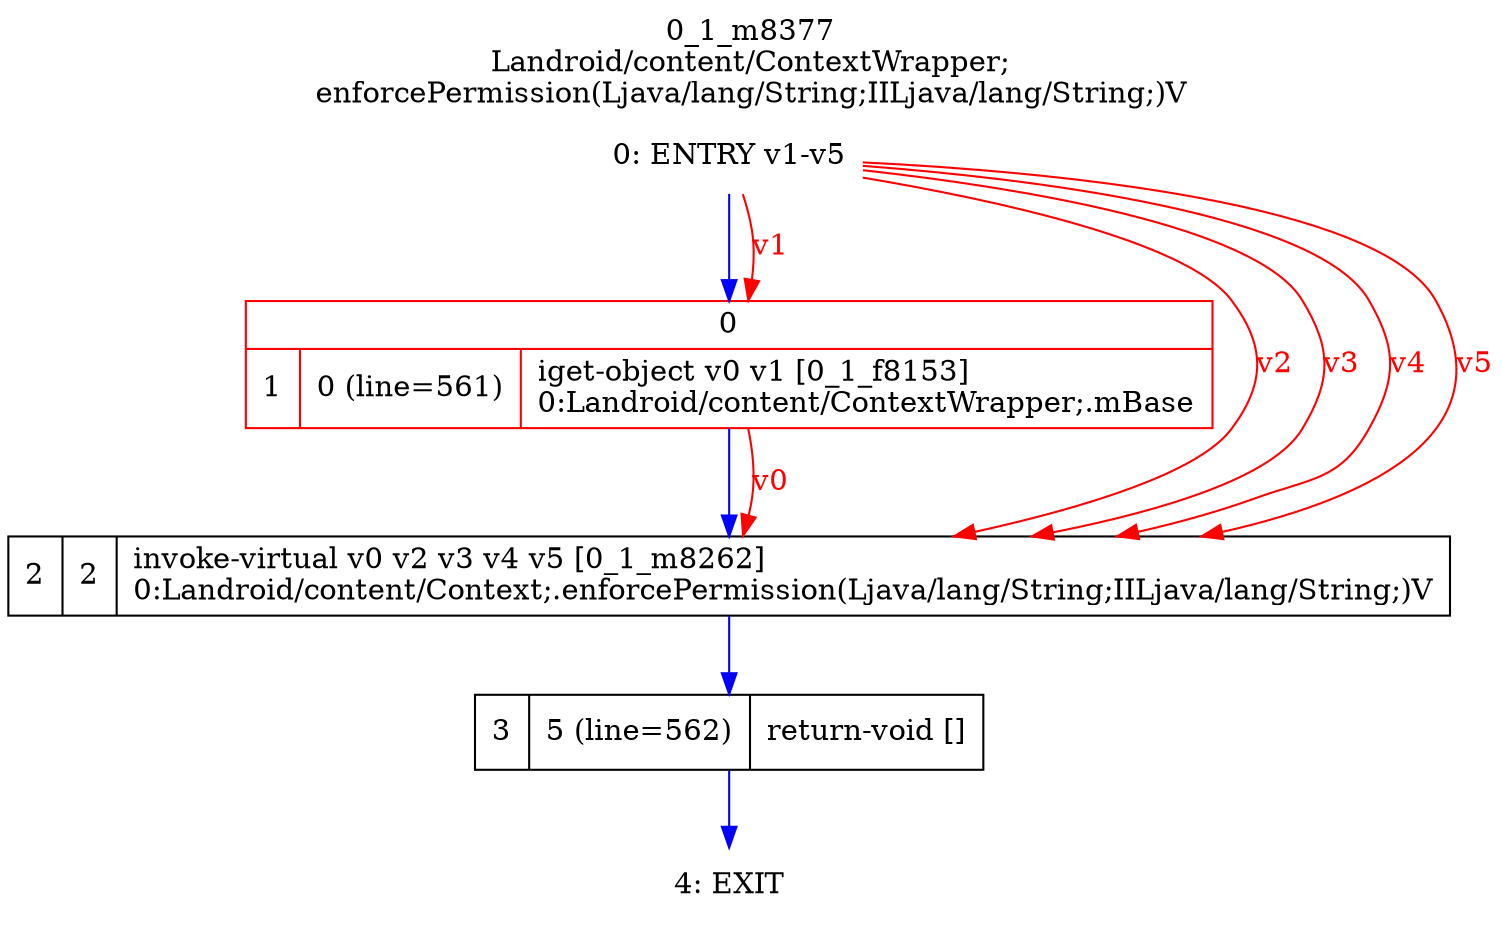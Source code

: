 digraph G {
rankdir=UD;
labelloc=t;
label="0_1_m8377\nLandroid/content/ContextWrapper;
enforcePermission(Ljava/lang/String;IILjava/lang/String;)V";
0[label="0: ENTRY v1-v5",shape=plaintext];
1[label="{0|{1|0 (line=561)|iget-object v0 v1 [0_1_f8153]\l0:Landroid/content/ContextWrapper;.mBase\l}}",shape=record, color=red];
2[label="2|2|invoke-virtual v0 v2 v3 v4 v5 [0_1_m8262]\l0:Landroid/content/Context;.enforcePermission(Ljava/lang/String;IILjava/lang/String;)V\l",shape=record,URL="0_1_m8262.dot"];
3[label="3|5 (line=562)|return-void []\l",shape=record];
4[label="4: EXIT",shape=plaintext];
0->1 [color=blue, fontcolor=blue,weight=100, taillabel=""];
1->2 [color=blue, fontcolor=blue,weight=100, taillabel=""];
2->3 [color=blue, fontcolor=blue,weight=100, taillabel=""];
3->4 [color=blue, fontcolor=blue,weight=100, taillabel=""];
0->1 [color=red, fontcolor=red, label="v1"];
0->2 [color=red, fontcolor=red, label="v2"];
0->2 [color=red, fontcolor=red, label="v3"];
0->2 [color=red, fontcolor=red, label="v4"];
0->2 [color=red, fontcolor=red, label="v5"];
1->2 [color=red, fontcolor=red, label="v0"];
}
